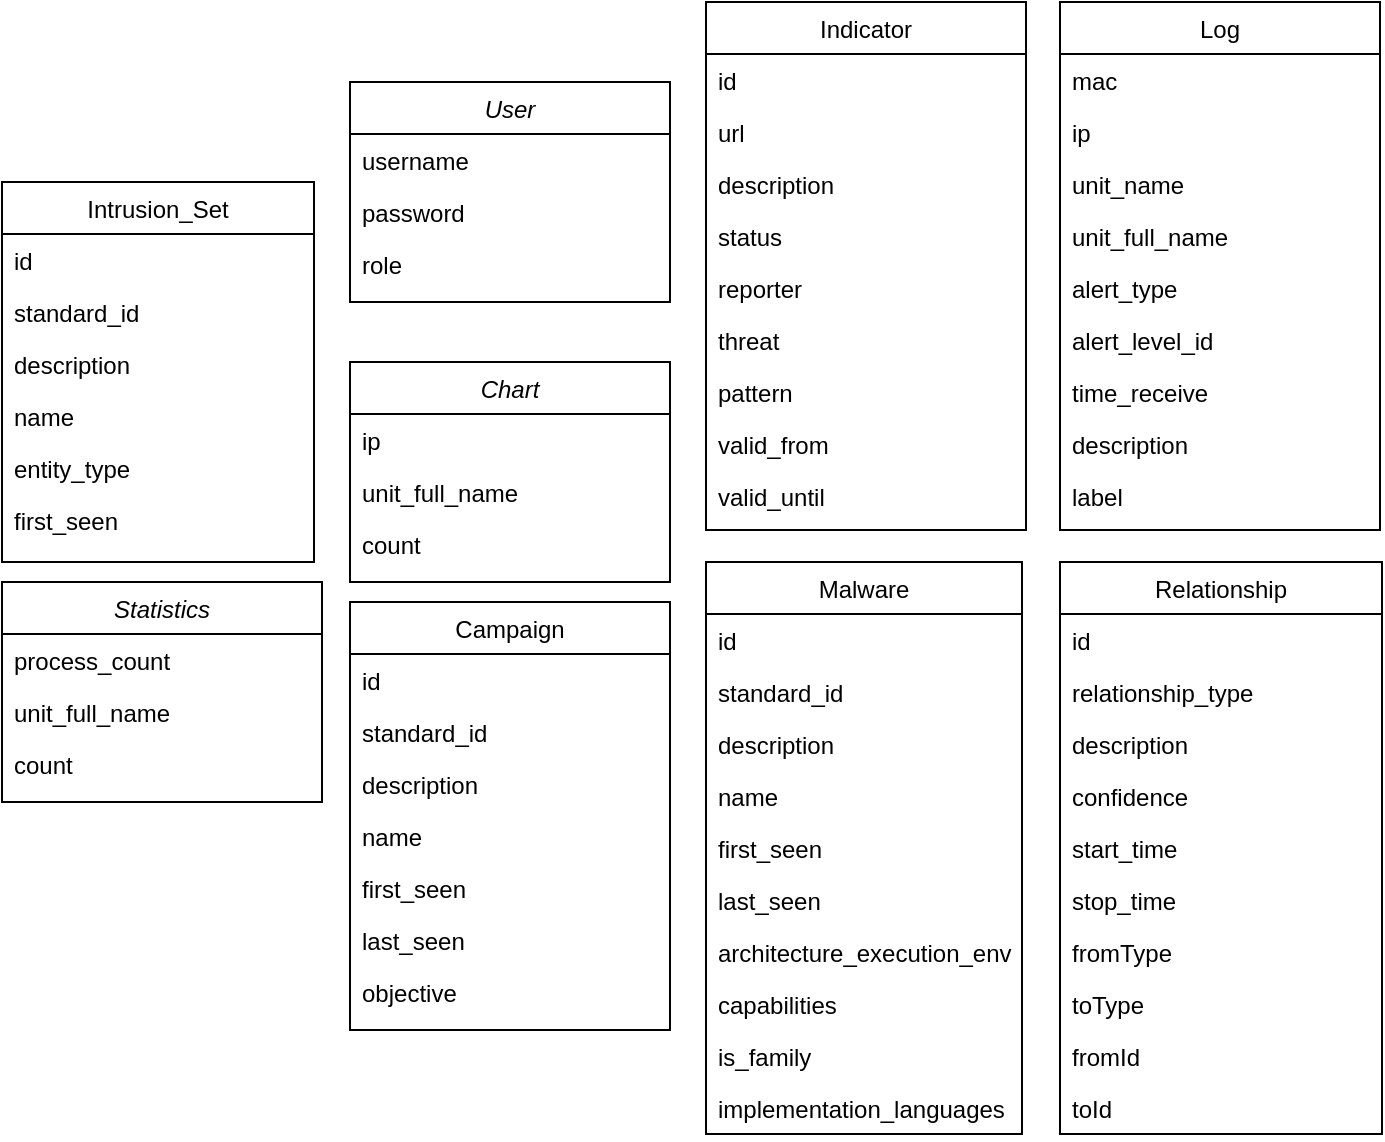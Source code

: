 <mxfile version="26.1.0">
  <diagram id="C5RBs43oDa-KdzZeNtuy" name="Page-1">
    <mxGraphModel dx="1462" dy="628" grid="1" gridSize="10" guides="1" tooltips="1" connect="1" arrows="1" fold="1" page="1" pageScale="1" pageWidth="827" pageHeight="1169" math="0" shadow="0">
      <root>
        <mxCell id="WIyWlLk6GJQsqaUBKTNV-0" />
        <mxCell id="WIyWlLk6GJQsqaUBKTNV-1" parent="WIyWlLk6GJQsqaUBKTNV-0" />
        <mxCell id="zkfFHV4jXpPFQw0GAbJ--0" value="User" style="swimlane;fontStyle=2;align=center;verticalAlign=top;childLayout=stackLayout;horizontal=1;startSize=26;horizontalStack=0;resizeParent=1;resizeLast=0;collapsible=1;marginBottom=0;rounded=0;shadow=0;strokeWidth=1;" parent="WIyWlLk6GJQsqaUBKTNV-1" vertex="1">
          <mxGeometry x="254" y="160" width="160" height="110" as="geometry">
            <mxRectangle x="230" y="140" width="160" height="26" as="alternateBounds" />
          </mxGeometry>
        </mxCell>
        <mxCell id="zkfFHV4jXpPFQw0GAbJ--1" value="username" style="text;align=left;verticalAlign=top;spacingLeft=4;spacingRight=4;overflow=hidden;rotatable=0;points=[[0,0.5],[1,0.5]];portConstraint=eastwest;" parent="zkfFHV4jXpPFQw0GAbJ--0" vertex="1">
          <mxGeometry y="26" width="160" height="26" as="geometry" />
        </mxCell>
        <mxCell id="zkfFHV4jXpPFQw0GAbJ--2" value="password" style="text;align=left;verticalAlign=top;spacingLeft=4;spacingRight=4;overflow=hidden;rotatable=0;points=[[0,0.5],[1,0.5]];portConstraint=eastwest;rounded=0;shadow=0;html=0;" parent="zkfFHV4jXpPFQw0GAbJ--0" vertex="1">
          <mxGeometry y="52" width="160" height="26" as="geometry" />
        </mxCell>
        <mxCell id="zkfFHV4jXpPFQw0GAbJ--3" value="role" style="text;align=left;verticalAlign=top;spacingLeft=4;spacingRight=4;overflow=hidden;rotatable=0;points=[[0,0.5],[1,0.5]];portConstraint=eastwest;rounded=0;shadow=0;html=0;" parent="zkfFHV4jXpPFQw0GAbJ--0" vertex="1">
          <mxGeometry y="78" width="160" height="26" as="geometry" />
        </mxCell>
        <mxCell id="zkfFHV4jXpPFQw0GAbJ--17" value="Indicator" style="swimlane;fontStyle=0;align=center;verticalAlign=top;childLayout=stackLayout;horizontal=1;startSize=26;horizontalStack=0;resizeParent=1;resizeLast=0;collapsible=1;marginBottom=0;rounded=0;shadow=0;strokeWidth=1;" parent="WIyWlLk6GJQsqaUBKTNV-1" vertex="1">
          <mxGeometry x="432" y="120" width="160" height="264" as="geometry">
            <mxRectangle x="550" y="140" width="160" height="26" as="alternateBounds" />
          </mxGeometry>
        </mxCell>
        <mxCell id="zkfFHV4jXpPFQw0GAbJ--18" value="id" style="text;align=left;verticalAlign=top;spacingLeft=4;spacingRight=4;overflow=hidden;rotatable=0;points=[[0,0.5],[1,0.5]];portConstraint=eastwest;" parent="zkfFHV4jXpPFQw0GAbJ--17" vertex="1">
          <mxGeometry y="26" width="160" height="26" as="geometry" />
        </mxCell>
        <mxCell id="zkfFHV4jXpPFQw0GAbJ--19" value="url" style="text;align=left;verticalAlign=top;spacingLeft=4;spacingRight=4;overflow=hidden;rotatable=0;points=[[0,0.5],[1,0.5]];portConstraint=eastwest;rounded=0;shadow=0;html=0;" parent="zkfFHV4jXpPFQw0GAbJ--17" vertex="1">
          <mxGeometry y="52" width="160" height="26" as="geometry" />
        </mxCell>
        <mxCell id="zkfFHV4jXpPFQw0GAbJ--20" value="description" style="text;align=left;verticalAlign=top;spacingLeft=4;spacingRight=4;overflow=hidden;rotatable=0;points=[[0,0.5],[1,0.5]];portConstraint=eastwest;rounded=0;shadow=0;html=0;" parent="zkfFHV4jXpPFQw0GAbJ--17" vertex="1">
          <mxGeometry y="78" width="160" height="26" as="geometry" />
        </mxCell>
        <mxCell id="zkfFHV4jXpPFQw0GAbJ--21" value="status" style="text;align=left;verticalAlign=top;spacingLeft=4;spacingRight=4;overflow=hidden;rotatable=0;points=[[0,0.5],[1,0.5]];portConstraint=eastwest;rounded=0;shadow=0;html=0;" parent="zkfFHV4jXpPFQw0GAbJ--17" vertex="1">
          <mxGeometry y="104" width="160" height="26" as="geometry" />
        </mxCell>
        <mxCell id="zkfFHV4jXpPFQw0GAbJ--22" value="reporter" style="text;align=left;verticalAlign=top;spacingLeft=4;spacingRight=4;overflow=hidden;rotatable=0;points=[[0,0.5],[1,0.5]];portConstraint=eastwest;rounded=0;shadow=0;html=0;" parent="zkfFHV4jXpPFQw0GAbJ--17" vertex="1">
          <mxGeometry y="130" width="160" height="26" as="geometry" />
        </mxCell>
        <mxCell id="aKITcLu6KnUSwcCYsg6V-0" value="threat" style="text;align=left;verticalAlign=top;spacingLeft=4;spacingRight=4;overflow=hidden;rotatable=0;points=[[0,0.5],[1,0.5]];portConstraint=eastwest;rounded=0;shadow=0;html=0;" parent="zkfFHV4jXpPFQw0GAbJ--17" vertex="1">
          <mxGeometry y="156" width="160" height="26" as="geometry" />
        </mxCell>
        <mxCell id="aKITcLu6KnUSwcCYsg6V-1" value="pattern" style="text;align=left;verticalAlign=top;spacingLeft=4;spacingRight=4;overflow=hidden;rotatable=0;points=[[0,0.5],[1,0.5]];portConstraint=eastwest;rounded=0;shadow=0;html=0;" parent="zkfFHV4jXpPFQw0GAbJ--17" vertex="1">
          <mxGeometry y="182" width="160" height="26" as="geometry" />
        </mxCell>
        <mxCell id="aKITcLu6KnUSwcCYsg6V-3" value="valid_from" style="text;align=left;verticalAlign=top;spacingLeft=4;spacingRight=4;overflow=hidden;rotatable=0;points=[[0,0.5],[1,0.5]];portConstraint=eastwest;rounded=0;shadow=0;html=0;" parent="zkfFHV4jXpPFQw0GAbJ--17" vertex="1">
          <mxGeometry y="208" width="160" height="26" as="geometry" />
        </mxCell>
        <mxCell id="aKITcLu6KnUSwcCYsg6V-2" value="valid_until" style="text;align=left;verticalAlign=top;spacingLeft=4;spacingRight=4;overflow=hidden;rotatable=0;points=[[0,0.5],[1,0.5]];portConstraint=eastwest;rounded=0;shadow=0;html=0;" parent="zkfFHV4jXpPFQw0GAbJ--17" vertex="1">
          <mxGeometry y="234" width="160" height="30" as="geometry" />
        </mxCell>
        <mxCell id="aKITcLu6KnUSwcCYsg6V-4" value="Chart" style="swimlane;fontStyle=2;align=center;verticalAlign=top;childLayout=stackLayout;horizontal=1;startSize=26;horizontalStack=0;resizeParent=1;resizeLast=0;collapsible=1;marginBottom=0;rounded=0;shadow=0;strokeWidth=1;" parent="WIyWlLk6GJQsqaUBKTNV-1" vertex="1">
          <mxGeometry x="254" y="300" width="160" height="110" as="geometry">
            <mxRectangle x="230" y="140" width="160" height="26" as="alternateBounds" />
          </mxGeometry>
        </mxCell>
        <mxCell id="aKITcLu6KnUSwcCYsg6V-5" value="ip" style="text;align=left;verticalAlign=top;spacingLeft=4;spacingRight=4;overflow=hidden;rotatable=0;points=[[0,0.5],[1,0.5]];portConstraint=eastwest;" parent="aKITcLu6KnUSwcCYsg6V-4" vertex="1">
          <mxGeometry y="26" width="160" height="26" as="geometry" />
        </mxCell>
        <mxCell id="aKITcLu6KnUSwcCYsg6V-6" value="unit_full_name" style="text;align=left;verticalAlign=top;spacingLeft=4;spacingRight=4;overflow=hidden;rotatable=0;points=[[0,0.5],[1,0.5]];portConstraint=eastwest;rounded=0;shadow=0;html=0;" parent="aKITcLu6KnUSwcCYsg6V-4" vertex="1">
          <mxGeometry y="52" width="160" height="26" as="geometry" />
        </mxCell>
        <mxCell id="aKITcLu6KnUSwcCYsg6V-7" value="count" style="text;align=left;verticalAlign=top;spacingLeft=4;spacingRight=4;overflow=hidden;rotatable=0;points=[[0,0.5],[1,0.5]];portConstraint=eastwest;rounded=0;shadow=0;html=0;" parent="aKITcLu6KnUSwcCYsg6V-4" vertex="1">
          <mxGeometry y="78" width="160" height="26" as="geometry" />
        </mxCell>
        <mxCell id="aKITcLu6KnUSwcCYsg6V-12" value="Log" style="swimlane;fontStyle=0;align=center;verticalAlign=top;childLayout=stackLayout;horizontal=1;startSize=26;horizontalStack=0;resizeParent=1;resizeLast=0;collapsible=1;marginBottom=0;rounded=0;shadow=0;strokeWidth=1;" parent="WIyWlLk6GJQsqaUBKTNV-1" vertex="1">
          <mxGeometry x="609" y="120" width="160" height="264" as="geometry">
            <mxRectangle x="550" y="140" width="160" height="26" as="alternateBounds" />
          </mxGeometry>
        </mxCell>
        <mxCell id="aKITcLu6KnUSwcCYsg6V-13" value="mac" style="text;align=left;verticalAlign=top;spacingLeft=4;spacingRight=4;overflow=hidden;rotatable=0;points=[[0,0.5],[1,0.5]];portConstraint=eastwest;" parent="aKITcLu6KnUSwcCYsg6V-12" vertex="1">
          <mxGeometry y="26" width="160" height="26" as="geometry" />
        </mxCell>
        <mxCell id="aKITcLu6KnUSwcCYsg6V-14" value="ip" style="text;align=left;verticalAlign=top;spacingLeft=4;spacingRight=4;overflow=hidden;rotatable=0;points=[[0,0.5],[1,0.5]];portConstraint=eastwest;rounded=0;shadow=0;html=0;" parent="aKITcLu6KnUSwcCYsg6V-12" vertex="1">
          <mxGeometry y="52" width="160" height="26" as="geometry" />
        </mxCell>
        <mxCell id="aKITcLu6KnUSwcCYsg6V-15" value="unit_name" style="text;align=left;verticalAlign=top;spacingLeft=4;spacingRight=4;overflow=hidden;rotatable=0;points=[[0,0.5],[1,0.5]];portConstraint=eastwest;rounded=0;shadow=0;html=0;" parent="aKITcLu6KnUSwcCYsg6V-12" vertex="1">
          <mxGeometry y="78" width="160" height="26" as="geometry" />
        </mxCell>
        <mxCell id="aKITcLu6KnUSwcCYsg6V-16" value="unit_full_name" style="text;align=left;verticalAlign=top;spacingLeft=4;spacingRight=4;overflow=hidden;rotatable=0;points=[[0,0.5],[1,0.5]];portConstraint=eastwest;rounded=0;shadow=0;html=0;" parent="aKITcLu6KnUSwcCYsg6V-12" vertex="1">
          <mxGeometry y="104" width="160" height="26" as="geometry" />
        </mxCell>
        <mxCell id="aKITcLu6KnUSwcCYsg6V-17" value="alert_type" style="text;align=left;verticalAlign=top;spacingLeft=4;spacingRight=4;overflow=hidden;rotatable=0;points=[[0,0.5],[1,0.5]];portConstraint=eastwest;rounded=0;shadow=0;html=0;" parent="aKITcLu6KnUSwcCYsg6V-12" vertex="1">
          <mxGeometry y="130" width="160" height="26" as="geometry" />
        </mxCell>
        <mxCell id="aKITcLu6KnUSwcCYsg6V-18" value="alert_level_id" style="text;align=left;verticalAlign=top;spacingLeft=4;spacingRight=4;overflow=hidden;rotatable=0;points=[[0,0.5],[1,0.5]];portConstraint=eastwest;rounded=0;shadow=0;html=0;" parent="aKITcLu6KnUSwcCYsg6V-12" vertex="1">
          <mxGeometry y="156" width="160" height="26" as="geometry" />
        </mxCell>
        <mxCell id="aKITcLu6KnUSwcCYsg6V-19" value="time_receive" style="text;align=left;verticalAlign=top;spacingLeft=4;spacingRight=4;overflow=hidden;rotatable=0;points=[[0,0.5],[1,0.5]];portConstraint=eastwest;rounded=0;shadow=0;html=0;" parent="aKITcLu6KnUSwcCYsg6V-12" vertex="1">
          <mxGeometry y="182" width="160" height="26" as="geometry" />
        </mxCell>
        <mxCell id="aKITcLu6KnUSwcCYsg6V-20" value="description" style="text;align=left;verticalAlign=top;spacingLeft=4;spacingRight=4;overflow=hidden;rotatable=0;points=[[0,0.5],[1,0.5]];portConstraint=eastwest;rounded=0;shadow=0;html=0;" parent="aKITcLu6KnUSwcCYsg6V-12" vertex="1">
          <mxGeometry y="208" width="160" height="26" as="geometry" />
        </mxCell>
        <mxCell id="aKITcLu6KnUSwcCYsg6V-21" value="label" style="text;align=left;verticalAlign=top;spacingLeft=4;spacingRight=4;overflow=hidden;rotatable=0;points=[[0,0.5],[1,0.5]];portConstraint=eastwest;rounded=0;shadow=0;html=0;" parent="aKITcLu6KnUSwcCYsg6V-12" vertex="1">
          <mxGeometry y="234" width="160" height="30" as="geometry" />
        </mxCell>
        <mxCell id="aKITcLu6KnUSwcCYsg6V-22" value="Statistics" style="swimlane;fontStyle=2;align=center;verticalAlign=top;childLayout=stackLayout;horizontal=1;startSize=26;horizontalStack=0;resizeParent=1;resizeLast=0;collapsible=1;marginBottom=0;rounded=0;shadow=0;strokeWidth=1;" parent="WIyWlLk6GJQsqaUBKTNV-1" vertex="1">
          <mxGeometry x="80" y="410" width="160" height="110" as="geometry">
            <mxRectangle x="230" y="140" width="160" height="26" as="alternateBounds" />
          </mxGeometry>
        </mxCell>
        <mxCell id="aKITcLu6KnUSwcCYsg6V-23" value="process_count" style="text;align=left;verticalAlign=top;spacingLeft=4;spacingRight=4;overflow=hidden;rotatable=0;points=[[0,0.5],[1,0.5]];portConstraint=eastwest;" parent="aKITcLu6KnUSwcCYsg6V-22" vertex="1">
          <mxGeometry y="26" width="160" height="26" as="geometry" />
        </mxCell>
        <mxCell id="aKITcLu6KnUSwcCYsg6V-24" value="unit_full_name" style="text;align=left;verticalAlign=top;spacingLeft=4;spacingRight=4;overflow=hidden;rotatable=0;points=[[0,0.5],[1,0.5]];portConstraint=eastwest;rounded=0;shadow=0;html=0;" parent="aKITcLu6KnUSwcCYsg6V-22" vertex="1">
          <mxGeometry y="52" width="160" height="26" as="geometry" />
        </mxCell>
        <mxCell id="aKITcLu6KnUSwcCYsg6V-25" value="count" style="text;align=left;verticalAlign=top;spacingLeft=4;spacingRight=4;overflow=hidden;rotatable=0;points=[[0,0.5],[1,0.5]];portConstraint=eastwest;rounded=0;shadow=0;html=0;" parent="aKITcLu6KnUSwcCYsg6V-22" vertex="1">
          <mxGeometry y="78" width="160" height="26" as="geometry" />
        </mxCell>
        <mxCell id="H3OXtw-mOJo2Mt1M8l1n-0" value="Campaign" style="swimlane;fontStyle=0;align=center;verticalAlign=top;childLayout=stackLayout;horizontal=1;startSize=26;horizontalStack=0;resizeParent=1;resizeLast=0;collapsible=1;marginBottom=0;rounded=0;shadow=0;strokeWidth=1;" vertex="1" parent="WIyWlLk6GJQsqaUBKTNV-1">
          <mxGeometry x="254" y="420" width="160" height="214" as="geometry">
            <mxRectangle x="550" y="140" width="160" height="26" as="alternateBounds" />
          </mxGeometry>
        </mxCell>
        <mxCell id="H3OXtw-mOJo2Mt1M8l1n-1" value="id" style="text;align=left;verticalAlign=top;spacingLeft=4;spacingRight=4;overflow=hidden;rotatable=0;points=[[0,0.5],[1,0.5]];portConstraint=eastwest;" vertex="1" parent="H3OXtw-mOJo2Mt1M8l1n-0">
          <mxGeometry y="26" width="160" height="26" as="geometry" />
        </mxCell>
        <mxCell id="H3OXtw-mOJo2Mt1M8l1n-2" value="standard_id" style="text;align=left;verticalAlign=top;spacingLeft=4;spacingRight=4;overflow=hidden;rotatable=0;points=[[0,0.5],[1,0.5]];portConstraint=eastwest;rounded=0;shadow=0;html=0;" vertex="1" parent="H3OXtw-mOJo2Mt1M8l1n-0">
          <mxGeometry y="52" width="160" height="26" as="geometry" />
        </mxCell>
        <mxCell id="H3OXtw-mOJo2Mt1M8l1n-3" value="description" style="text;align=left;verticalAlign=top;spacingLeft=4;spacingRight=4;overflow=hidden;rotatable=0;points=[[0,0.5],[1,0.5]];portConstraint=eastwest;rounded=0;shadow=0;html=0;" vertex="1" parent="H3OXtw-mOJo2Mt1M8l1n-0">
          <mxGeometry y="78" width="160" height="26" as="geometry" />
        </mxCell>
        <mxCell id="H3OXtw-mOJo2Mt1M8l1n-4" value="name" style="text;align=left;verticalAlign=top;spacingLeft=4;spacingRight=4;overflow=hidden;rotatable=0;points=[[0,0.5],[1,0.5]];portConstraint=eastwest;rounded=0;shadow=0;html=0;" vertex="1" parent="H3OXtw-mOJo2Mt1M8l1n-0">
          <mxGeometry y="104" width="160" height="26" as="geometry" />
        </mxCell>
        <mxCell id="H3OXtw-mOJo2Mt1M8l1n-5" value="first_seen" style="text;align=left;verticalAlign=top;spacingLeft=4;spacingRight=4;overflow=hidden;rotatable=0;points=[[0,0.5],[1,0.5]];portConstraint=eastwest;rounded=0;shadow=0;html=0;" vertex="1" parent="H3OXtw-mOJo2Mt1M8l1n-0">
          <mxGeometry y="130" width="160" height="26" as="geometry" />
        </mxCell>
        <mxCell id="H3OXtw-mOJo2Mt1M8l1n-6" value="last_seen" style="text;align=left;verticalAlign=top;spacingLeft=4;spacingRight=4;overflow=hidden;rotatable=0;points=[[0,0.5],[1,0.5]];portConstraint=eastwest;rounded=0;shadow=0;html=0;" vertex="1" parent="H3OXtw-mOJo2Mt1M8l1n-0">
          <mxGeometry y="156" width="160" height="26" as="geometry" />
        </mxCell>
        <mxCell id="H3OXtw-mOJo2Mt1M8l1n-7" value="objective" style="text;align=left;verticalAlign=top;spacingLeft=4;spacingRight=4;overflow=hidden;rotatable=0;points=[[0,0.5],[1,0.5]];portConstraint=eastwest;rounded=0;shadow=0;html=0;" vertex="1" parent="H3OXtw-mOJo2Mt1M8l1n-0">
          <mxGeometry y="182" width="160" height="26" as="geometry" />
        </mxCell>
        <mxCell id="H3OXtw-mOJo2Mt1M8l1n-10" value="Malware" style="swimlane;fontStyle=0;align=center;verticalAlign=top;childLayout=stackLayout;horizontal=1;startSize=26;horizontalStack=0;resizeParent=1;resizeLast=0;collapsible=1;marginBottom=0;rounded=0;shadow=0;strokeWidth=1;" vertex="1" parent="WIyWlLk6GJQsqaUBKTNV-1">
          <mxGeometry x="432" y="400" width="158" height="286" as="geometry">
            <mxRectangle x="550" y="140" width="160" height="26" as="alternateBounds" />
          </mxGeometry>
        </mxCell>
        <mxCell id="H3OXtw-mOJo2Mt1M8l1n-11" value="id" style="text;align=left;verticalAlign=top;spacingLeft=4;spacingRight=4;overflow=hidden;rotatable=0;points=[[0,0.5],[1,0.5]];portConstraint=eastwest;" vertex="1" parent="H3OXtw-mOJo2Mt1M8l1n-10">
          <mxGeometry y="26" width="158" height="26" as="geometry" />
        </mxCell>
        <mxCell id="H3OXtw-mOJo2Mt1M8l1n-12" value="standard_id" style="text;align=left;verticalAlign=top;spacingLeft=4;spacingRight=4;overflow=hidden;rotatable=0;points=[[0,0.5],[1,0.5]];portConstraint=eastwest;rounded=0;shadow=0;html=0;" vertex="1" parent="H3OXtw-mOJo2Mt1M8l1n-10">
          <mxGeometry y="52" width="158" height="26" as="geometry" />
        </mxCell>
        <mxCell id="H3OXtw-mOJo2Mt1M8l1n-13" value="description" style="text;align=left;verticalAlign=top;spacingLeft=4;spacingRight=4;overflow=hidden;rotatable=0;points=[[0,0.5],[1,0.5]];portConstraint=eastwest;rounded=0;shadow=0;html=0;" vertex="1" parent="H3OXtw-mOJo2Mt1M8l1n-10">
          <mxGeometry y="78" width="158" height="26" as="geometry" />
        </mxCell>
        <mxCell id="H3OXtw-mOJo2Mt1M8l1n-14" value="name" style="text;align=left;verticalAlign=top;spacingLeft=4;spacingRight=4;overflow=hidden;rotatable=0;points=[[0,0.5],[1,0.5]];portConstraint=eastwest;rounded=0;shadow=0;html=0;" vertex="1" parent="H3OXtw-mOJo2Mt1M8l1n-10">
          <mxGeometry y="104" width="158" height="26" as="geometry" />
        </mxCell>
        <mxCell id="H3OXtw-mOJo2Mt1M8l1n-15" value="first_seen" style="text;align=left;verticalAlign=top;spacingLeft=4;spacingRight=4;overflow=hidden;rotatable=0;points=[[0,0.5],[1,0.5]];portConstraint=eastwest;rounded=0;shadow=0;html=0;" vertex="1" parent="H3OXtw-mOJo2Mt1M8l1n-10">
          <mxGeometry y="130" width="158" height="26" as="geometry" />
        </mxCell>
        <mxCell id="H3OXtw-mOJo2Mt1M8l1n-16" value="last_seen" style="text;align=left;verticalAlign=top;spacingLeft=4;spacingRight=4;overflow=hidden;rotatable=0;points=[[0,0.5],[1,0.5]];portConstraint=eastwest;rounded=0;shadow=0;html=0;" vertex="1" parent="H3OXtw-mOJo2Mt1M8l1n-10">
          <mxGeometry y="156" width="158" height="26" as="geometry" />
        </mxCell>
        <mxCell id="H3OXtw-mOJo2Mt1M8l1n-17" value="architecture_execution_envs" style="text;align=left;verticalAlign=top;spacingLeft=4;spacingRight=4;overflow=hidden;rotatable=0;points=[[0,0.5],[1,0.5]];portConstraint=eastwest;rounded=0;shadow=0;html=0;" vertex="1" parent="H3OXtw-mOJo2Mt1M8l1n-10">
          <mxGeometry y="182" width="158" height="26" as="geometry" />
        </mxCell>
        <mxCell id="H3OXtw-mOJo2Mt1M8l1n-27" value="capabilities" style="text;align=left;verticalAlign=top;spacingLeft=4;spacingRight=4;overflow=hidden;rotatable=0;points=[[0,0.5],[1,0.5]];portConstraint=eastwest;rounded=0;shadow=0;html=0;" vertex="1" parent="H3OXtw-mOJo2Mt1M8l1n-10">
          <mxGeometry y="208" width="158" height="26" as="geometry" />
        </mxCell>
        <mxCell id="H3OXtw-mOJo2Mt1M8l1n-28" value="is_family&#xa;" style="text;align=left;verticalAlign=top;spacingLeft=4;spacingRight=4;overflow=hidden;rotatable=0;points=[[0,0.5],[1,0.5]];portConstraint=eastwest;rounded=0;shadow=0;html=0;" vertex="1" parent="H3OXtw-mOJo2Mt1M8l1n-10">
          <mxGeometry y="234" width="158" height="26" as="geometry" />
        </mxCell>
        <mxCell id="H3OXtw-mOJo2Mt1M8l1n-26" value="implementation_languages" style="text;align=left;verticalAlign=top;spacingLeft=4;spacingRight=4;overflow=hidden;rotatable=0;points=[[0,0.5],[1,0.5]];portConstraint=eastwest;rounded=0;shadow=0;html=0;" vertex="1" parent="H3OXtw-mOJo2Mt1M8l1n-10">
          <mxGeometry y="260" width="158" height="26" as="geometry" />
        </mxCell>
        <mxCell id="H3OXtw-mOJo2Mt1M8l1n-18" value="Relationship" style="swimlane;fontStyle=0;align=center;verticalAlign=top;childLayout=stackLayout;horizontal=1;startSize=26;horizontalStack=0;resizeParent=1;resizeLast=0;collapsible=1;marginBottom=0;rounded=0;shadow=0;strokeWidth=1;" vertex="1" parent="WIyWlLk6GJQsqaUBKTNV-1">
          <mxGeometry x="609" y="400" width="161" height="286" as="geometry">
            <mxRectangle x="550" y="140" width="160" height="26" as="alternateBounds" />
          </mxGeometry>
        </mxCell>
        <mxCell id="H3OXtw-mOJo2Mt1M8l1n-19" value="id" style="text;align=left;verticalAlign=top;spacingLeft=4;spacingRight=4;overflow=hidden;rotatable=0;points=[[0,0.5],[1,0.5]];portConstraint=eastwest;" vertex="1" parent="H3OXtw-mOJo2Mt1M8l1n-18">
          <mxGeometry y="26" width="161" height="26" as="geometry" />
        </mxCell>
        <mxCell id="H3OXtw-mOJo2Mt1M8l1n-20" value="relationship_type" style="text;align=left;verticalAlign=top;spacingLeft=4;spacingRight=4;overflow=hidden;rotatable=0;points=[[0,0.5],[1,0.5]];portConstraint=eastwest;rounded=0;shadow=0;html=0;" vertex="1" parent="H3OXtw-mOJo2Mt1M8l1n-18">
          <mxGeometry y="52" width="161" height="26" as="geometry" />
        </mxCell>
        <mxCell id="H3OXtw-mOJo2Mt1M8l1n-21" value="description" style="text;align=left;verticalAlign=top;spacingLeft=4;spacingRight=4;overflow=hidden;rotatable=0;points=[[0,0.5],[1,0.5]];portConstraint=eastwest;rounded=0;shadow=0;html=0;" vertex="1" parent="H3OXtw-mOJo2Mt1M8l1n-18">
          <mxGeometry y="78" width="161" height="26" as="geometry" />
        </mxCell>
        <mxCell id="H3OXtw-mOJo2Mt1M8l1n-22" value="confidence" style="text;align=left;verticalAlign=top;spacingLeft=4;spacingRight=4;overflow=hidden;rotatable=0;points=[[0,0.5],[1,0.5]];portConstraint=eastwest;rounded=0;shadow=0;html=0;" vertex="1" parent="H3OXtw-mOJo2Mt1M8l1n-18">
          <mxGeometry y="104" width="161" height="26" as="geometry" />
        </mxCell>
        <mxCell id="H3OXtw-mOJo2Mt1M8l1n-23" value="start_time" style="text;align=left;verticalAlign=top;spacingLeft=4;spacingRight=4;overflow=hidden;rotatable=0;points=[[0,0.5],[1,0.5]];portConstraint=eastwest;rounded=0;shadow=0;html=0;" vertex="1" parent="H3OXtw-mOJo2Mt1M8l1n-18">
          <mxGeometry y="130" width="161" height="26" as="geometry" />
        </mxCell>
        <mxCell id="H3OXtw-mOJo2Mt1M8l1n-24" value="stop_time" style="text;align=left;verticalAlign=top;spacingLeft=4;spacingRight=4;overflow=hidden;rotatable=0;points=[[0,0.5],[1,0.5]];portConstraint=eastwest;rounded=0;shadow=0;html=0;" vertex="1" parent="H3OXtw-mOJo2Mt1M8l1n-18">
          <mxGeometry y="156" width="161" height="26" as="geometry" />
        </mxCell>
        <mxCell id="H3OXtw-mOJo2Mt1M8l1n-25" value="fromType" style="text;align=left;verticalAlign=top;spacingLeft=4;spacingRight=4;overflow=hidden;rotatable=0;points=[[0,0.5],[1,0.5]];portConstraint=eastwest;rounded=0;shadow=0;html=0;" vertex="1" parent="H3OXtw-mOJo2Mt1M8l1n-18">
          <mxGeometry y="182" width="161" height="26" as="geometry" />
        </mxCell>
        <mxCell id="H3OXtw-mOJo2Mt1M8l1n-30" value="toType" style="text;align=left;verticalAlign=top;spacingLeft=4;spacingRight=4;overflow=hidden;rotatable=0;points=[[0,0.5],[1,0.5]];portConstraint=eastwest;rounded=0;shadow=0;html=0;" vertex="1" parent="H3OXtw-mOJo2Mt1M8l1n-18">
          <mxGeometry y="208" width="161" height="26" as="geometry" />
        </mxCell>
        <mxCell id="H3OXtw-mOJo2Mt1M8l1n-31" value="fromId" style="text;align=left;verticalAlign=top;spacingLeft=4;spacingRight=4;overflow=hidden;rotatable=0;points=[[0,0.5],[1,0.5]];portConstraint=eastwest;rounded=0;shadow=0;html=0;" vertex="1" parent="H3OXtw-mOJo2Mt1M8l1n-18">
          <mxGeometry y="234" width="161" height="26" as="geometry" />
        </mxCell>
        <mxCell id="H3OXtw-mOJo2Mt1M8l1n-32" value="toId" style="text;align=left;verticalAlign=top;spacingLeft=4;spacingRight=4;overflow=hidden;rotatable=0;points=[[0,0.5],[1,0.5]];portConstraint=eastwest;rounded=0;shadow=0;html=0;" vertex="1" parent="H3OXtw-mOJo2Mt1M8l1n-18">
          <mxGeometry y="260" width="161" height="26" as="geometry" />
        </mxCell>
        <mxCell id="H3OXtw-mOJo2Mt1M8l1n-33" value="Intrusion_Set&#xa;" style="swimlane;fontStyle=0;align=center;verticalAlign=top;childLayout=stackLayout;horizontal=1;startSize=26;horizontalStack=0;resizeParent=1;resizeLast=0;collapsible=1;marginBottom=0;rounded=0;shadow=0;strokeWidth=1;" vertex="1" parent="WIyWlLk6GJQsqaUBKTNV-1">
          <mxGeometry x="80" y="210" width="156" height="190" as="geometry">
            <mxRectangle x="550" y="140" width="160" height="26" as="alternateBounds" />
          </mxGeometry>
        </mxCell>
        <mxCell id="H3OXtw-mOJo2Mt1M8l1n-34" value="id" style="text;align=left;verticalAlign=top;spacingLeft=4;spacingRight=4;overflow=hidden;rotatable=0;points=[[0,0.5],[1,0.5]];portConstraint=eastwest;" vertex="1" parent="H3OXtw-mOJo2Mt1M8l1n-33">
          <mxGeometry y="26" width="156" height="26" as="geometry" />
        </mxCell>
        <mxCell id="H3OXtw-mOJo2Mt1M8l1n-35" value="standard_id" style="text;align=left;verticalAlign=top;spacingLeft=4;spacingRight=4;overflow=hidden;rotatable=0;points=[[0,0.5],[1,0.5]];portConstraint=eastwest;rounded=0;shadow=0;html=0;" vertex="1" parent="H3OXtw-mOJo2Mt1M8l1n-33">
          <mxGeometry y="52" width="156" height="26" as="geometry" />
        </mxCell>
        <mxCell id="H3OXtw-mOJo2Mt1M8l1n-36" value="description" style="text;align=left;verticalAlign=top;spacingLeft=4;spacingRight=4;overflow=hidden;rotatable=0;points=[[0,0.5],[1,0.5]];portConstraint=eastwest;rounded=0;shadow=0;html=0;" vertex="1" parent="H3OXtw-mOJo2Mt1M8l1n-33">
          <mxGeometry y="78" width="156" height="26" as="geometry" />
        </mxCell>
        <mxCell id="H3OXtw-mOJo2Mt1M8l1n-37" value="name" style="text;align=left;verticalAlign=top;spacingLeft=4;spacingRight=4;overflow=hidden;rotatable=0;points=[[0,0.5],[1,0.5]];portConstraint=eastwest;rounded=0;shadow=0;html=0;" vertex="1" parent="H3OXtw-mOJo2Mt1M8l1n-33">
          <mxGeometry y="104" width="156" height="26" as="geometry" />
        </mxCell>
        <mxCell id="H3OXtw-mOJo2Mt1M8l1n-38" value="entity_type" style="text;align=left;verticalAlign=top;spacingLeft=4;spacingRight=4;overflow=hidden;rotatable=0;points=[[0,0.5],[1,0.5]];portConstraint=eastwest;rounded=0;shadow=0;html=0;" vertex="1" parent="H3OXtw-mOJo2Mt1M8l1n-33">
          <mxGeometry y="130" width="156" height="26" as="geometry" />
        </mxCell>
        <mxCell id="H3OXtw-mOJo2Mt1M8l1n-39" value="first_seen" style="text;align=left;verticalAlign=top;spacingLeft=4;spacingRight=4;overflow=hidden;rotatable=0;points=[[0,0.5],[1,0.5]];portConstraint=eastwest;rounded=0;shadow=0;html=0;" vertex="1" parent="H3OXtw-mOJo2Mt1M8l1n-33">
          <mxGeometry y="156" width="156" height="26" as="geometry" />
        </mxCell>
      </root>
    </mxGraphModel>
  </diagram>
</mxfile>
